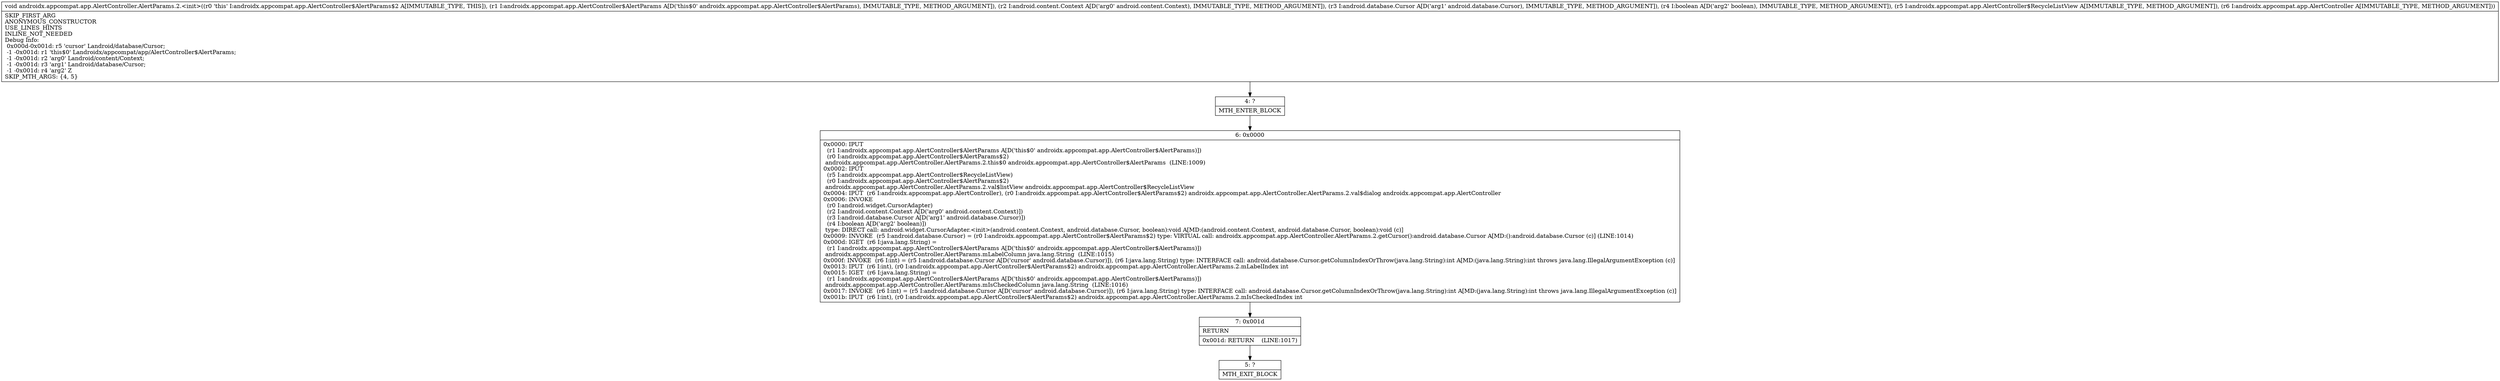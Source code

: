 digraph "CFG forandroidx.appcompat.app.AlertController.AlertParams.2.\<init\>(Landroidx\/appcompat\/app\/AlertController$AlertParams;Landroid\/content\/Context;Landroid\/database\/Cursor;ZLandroidx\/appcompat\/app\/AlertController$RecycleListView;Landroidx\/appcompat\/app\/AlertController;)V" {
Node_4 [shape=record,label="{4\:\ ?|MTH_ENTER_BLOCK\l}"];
Node_6 [shape=record,label="{6\:\ 0x0000|0x0000: IPUT  \l  (r1 I:androidx.appcompat.app.AlertController$AlertParams A[D('this$0' androidx.appcompat.app.AlertController$AlertParams)])\l  (r0 I:androidx.appcompat.app.AlertController$AlertParams$2)\l androidx.appcompat.app.AlertController.AlertParams.2.this$0 androidx.appcompat.app.AlertController$AlertParams  (LINE:1009)\l0x0002: IPUT  \l  (r5 I:androidx.appcompat.app.AlertController$RecycleListView)\l  (r0 I:androidx.appcompat.app.AlertController$AlertParams$2)\l androidx.appcompat.app.AlertController.AlertParams.2.val$listView androidx.appcompat.app.AlertController$RecycleListView \l0x0004: IPUT  (r6 I:androidx.appcompat.app.AlertController), (r0 I:androidx.appcompat.app.AlertController$AlertParams$2) androidx.appcompat.app.AlertController.AlertParams.2.val$dialog androidx.appcompat.app.AlertController \l0x0006: INVOKE  \l  (r0 I:android.widget.CursorAdapter)\l  (r2 I:android.content.Context A[D('arg0' android.content.Context)])\l  (r3 I:android.database.Cursor A[D('arg1' android.database.Cursor)])\l  (r4 I:boolean A[D('arg2' boolean)])\l type: DIRECT call: android.widget.CursorAdapter.\<init\>(android.content.Context, android.database.Cursor, boolean):void A[MD:(android.content.Context, android.database.Cursor, boolean):void (c)]\l0x0009: INVOKE  (r5 I:android.database.Cursor) = (r0 I:androidx.appcompat.app.AlertController$AlertParams$2) type: VIRTUAL call: androidx.appcompat.app.AlertController.AlertParams.2.getCursor():android.database.Cursor A[MD:():android.database.Cursor (c)] (LINE:1014)\l0x000d: IGET  (r6 I:java.lang.String) = \l  (r1 I:androidx.appcompat.app.AlertController$AlertParams A[D('this$0' androidx.appcompat.app.AlertController$AlertParams)])\l androidx.appcompat.app.AlertController.AlertParams.mLabelColumn java.lang.String  (LINE:1015)\l0x000f: INVOKE  (r6 I:int) = (r5 I:android.database.Cursor A[D('cursor' android.database.Cursor)]), (r6 I:java.lang.String) type: INTERFACE call: android.database.Cursor.getColumnIndexOrThrow(java.lang.String):int A[MD:(java.lang.String):int throws java.lang.IllegalArgumentException (c)]\l0x0013: IPUT  (r6 I:int), (r0 I:androidx.appcompat.app.AlertController$AlertParams$2) androidx.appcompat.app.AlertController.AlertParams.2.mLabelIndex int \l0x0015: IGET  (r6 I:java.lang.String) = \l  (r1 I:androidx.appcompat.app.AlertController$AlertParams A[D('this$0' androidx.appcompat.app.AlertController$AlertParams)])\l androidx.appcompat.app.AlertController.AlertParams.mIsCheckedColumn java.lang.String  (LINE:1016)\l0x0017: INVOKE  (r6 I:int) = (r5 I:android.database.Cursor A[D('cursor' android.database.Cursor)]), (r6 I:java.lang.String) type: INTERFACE call: android.database.Cursor.getColumnIndexOrThrow(java.lang.String):int A[MD:(java.lang.String):int throws java.lang.IllegalArgumentException (c)]\l0x001b: IPUT  (r6 I:int), (r0 I:androidx.appcompat.app.AlertController$AlertParams$2) androidx.appcompat.app.AlertController.AlertParams.2.mIsCheckedIndex int \l}"];
Node_7 [shape=record,label="{7\:\ 0x001d|RETURN\l|0x001d: RETURN    (LINE:1017)\l}"];
Node_5 [shape=record,label="{5\:\ ?|MTH_EXIT_BLOCK\l}"];
MethodNode[shape=record,label="{void androidx.appcompat.app.AlertController.AlertParams.2.\<init\>((r0 'this' I:androidx.appcompat.app.AlertController$AlertParams$2 A[IMMUTABLE_TYPE, THIS]), (r1 I:androidx.appcompat.app.AlertController$AlertParams A[D('this$0' androidx.appcompat.app.AlertController$AlertParams), IMMUTABLE_TYPE, METHOD_ARGUMENT]), (r2 I:android.content.Context A[D('arg0' android.content.Context), IMMUTABLE_TYPE, METHOD_ARGUMENT]), (r3 I:android.database.Cursor A[D('arg1' android.database.Cursor), IMMUTABLE_TYPE, METHOD_ARGUMENT]), (r4 I:boolean A[D('arg2' boolean), IMMUTABLE_TYPE, METHOD_ARGUMENT]), (r5 I:androidx.appcompat.app.AlertController$RecycleListView A[IMMUTABLE_TYPE, METHOD_ARGUMENT]), (r6 I:androidx.appcompat.app.AlertController A[IMMUTABLE_TYPE, METHOD_ARGUMENT]))  | SKIP_FIRST_ARG\lANONYMOUS_CONSTRUCTOR\lUSE_LINES_HINTS\lINLINE_NOT_NEEDED\lDebug Info:\l  0x000d\-0x001d: r5 'cursor' Landroid\/database\/Cursor;\l  \-1 \-0x001d: r1 'this$0' Landroidx\/appcompat\/app\/AlertController$AlertParams;\l  \-1 \-0x001d: r2 'arg0' Landroid\/content\/Context;\l  \-1 \-0x001d: r3 'arg1' Landroid\/database\/Cursor;\l  \-1 \-0x001d: r4 'arg2' Z\lSKIP_MTH_ARGS: \{4, 5\}\l}"];
MethodNode -> Node_4;Node_4 -> Node_6;
Node_6 -> Node_7;
Node_7 -> Node_5;
}

